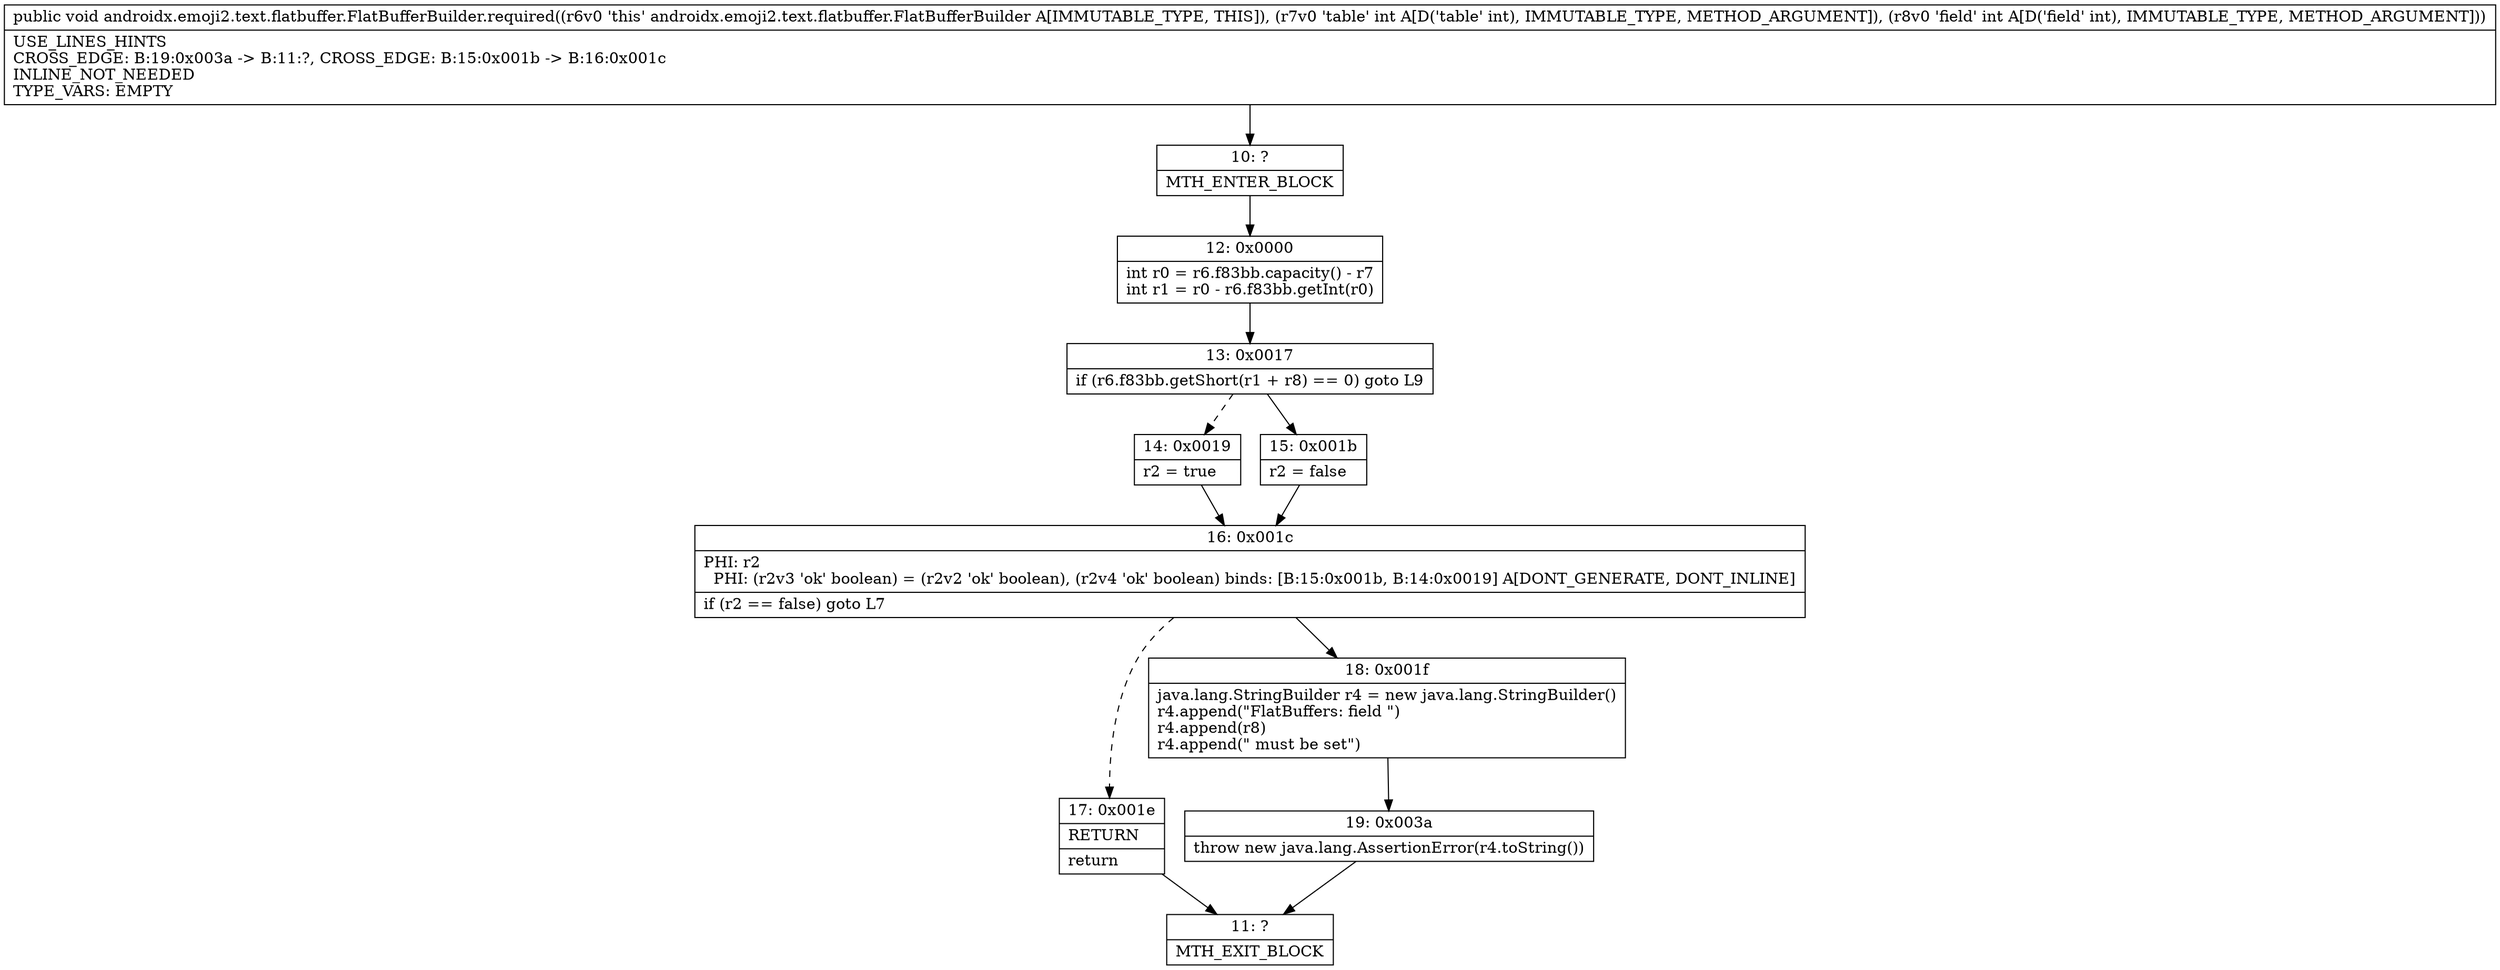 digraph "CFG forandroidx.emoji2.text.flatbuffer.FlatBufferBuilder.required(II)V" {
Node_10 [shape=record,label="{10\:\ ?|MTH_ENTER_BLOCK\l}"];
Node_12 [shape=record,label="{12\:\ 0x0000|int r0 = r6.f83bb.capacity() \- r7\lint r1 = r0 \- r6.f83bb.getInt(r0)\l}"];
Node_13 [shape=record,label="{13\:\ 0x0017|if (r6.f83bb.getShort(r1 + r8) == 0) goto L9\l}"];
Node_14 [shape=record,label="{14\:\ 0x0019|r2 = true\l}"];
Node_16 [shape=record,label="{16\:\ 0x001c|PHI: r2 \l  PHI: (r2v3 'ok' boolean) = (r2v2 'ok' boolean), (r2v4 'ok' boolean) binds: [B:15:0x001b, B:14:0x0019] A[DONT_GENERATE, DONT_INLINE]\l|if (r2 == false) goto L7\l}"];
Node_17 [shape=record,label="{17\:\ 0x001e|RETURN\l|return\l}"];
Node_11 [shape=record,label="{11\:\ ?|MTH_EXIT_BLOCK\l}"];
Node_18 [shape=record,label="{18\:\ 0x001f|java.lang.StringBuilder r4 = new java.lang.StringBuilder()\lr4.append(\"FlatBuffers: field \")\lr4.append(r8)\lr4.append(\" must be set\")\l}"];
Node_19 [shape=record,label="{19\:\ 0x003a|throw new java.lang.AssertionError(r4.toString())\l}"];
Node_15 [shape=record,label="{15\:\ 0x001b|r2 = false\l}"];
MethodNode[shape=record,label="{public void androidx.emoji2.text.flatbuffer.FlatBufferBuilder.required((r6v0 'this' androidx.emoji2.text.flatbuffer.FlatBufferBuilder A[IMMUTABLE_TYPE, THIS]), (r7v0 'table' int A[D('table' int), IMMUTABLE_TYPE, METHOD_ARGUMENT]), (r8v0 'field' int A[D('field' int), IMMUTABLE_TYPE, METHOD_ARGUMENT]))  | USE_LINES_HINTS\lCROSS_EDGE: B:19:0x003a \-\> B:11:?, CROSS_EDGE: B:15:0x001b \-\> B:16:0x001c\lINLINE_NOT_NEEDED\lTYPE_VARS: EMPTY\l}"];
MethodNode -> Node_10;Node_10 -> Node_12;
Node_12 -> Node_13;
Node_13 -> Node_14[style=dashed];
Node_13 -> Node_15;
Node_14 -> Node_16;
Node_16 -> Node_17[style=dashed];
Node_16 -> Node_18;
Node_17 -> Node_11;
Node_18 -> Node_19;
Node_19 -> Node_11;
Node_15 -> Node_16;
}

